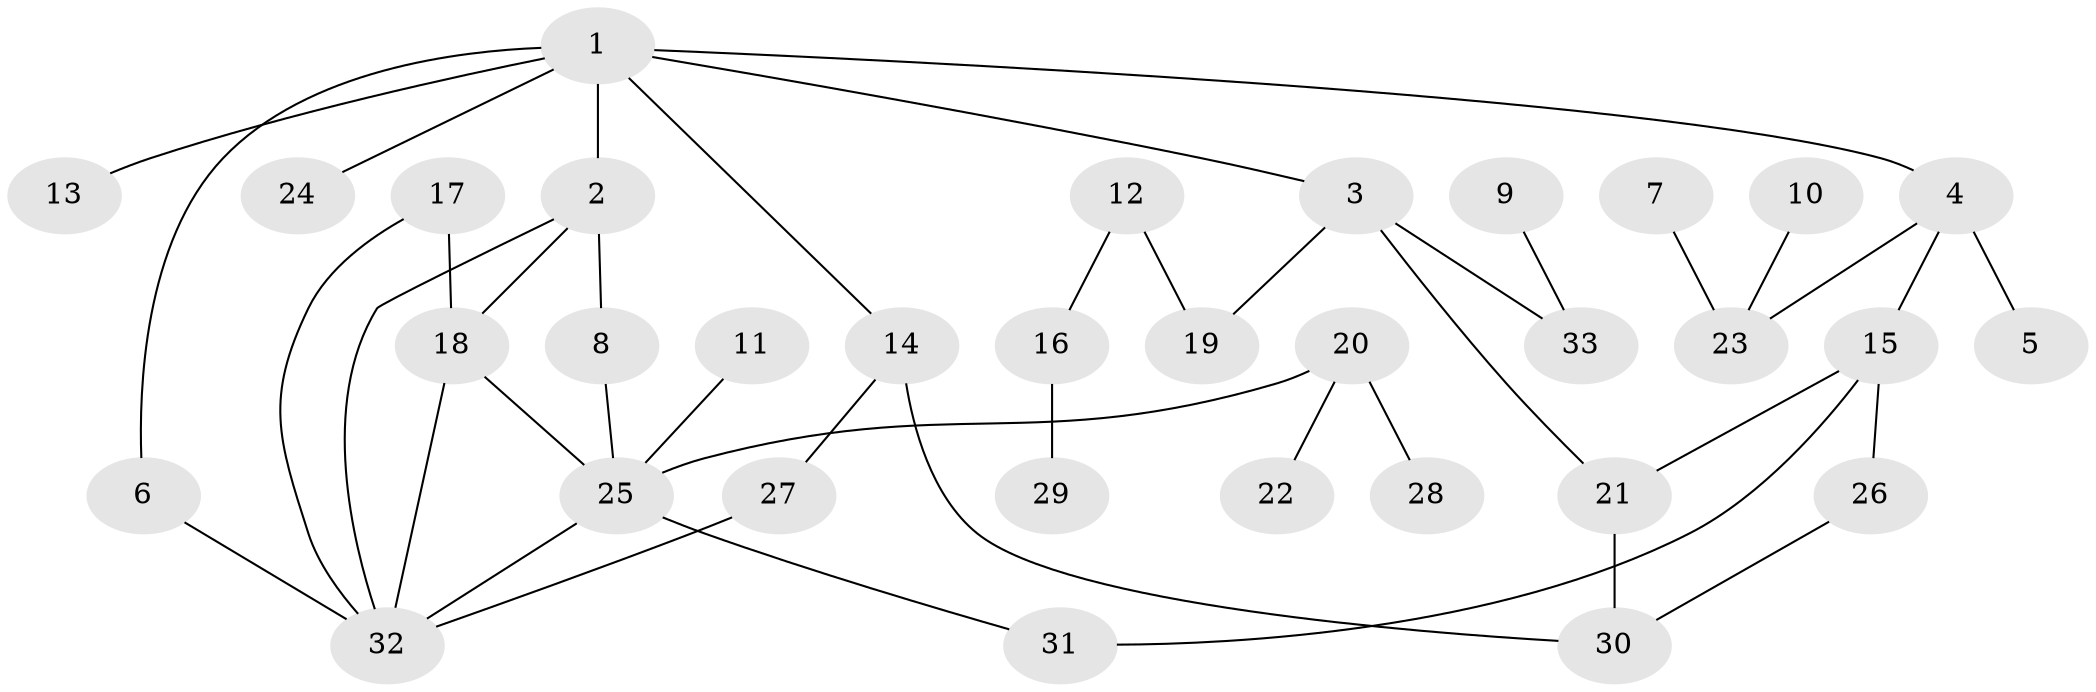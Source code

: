// original degree distribution, {6: 0.015384615384615385, 4: 0.09230769230769231, 3: 0.15384615384615385, 5: 0.046153846153846156, 2: 0.4, 1: 0.27692307692307694, 7: 0.015384615384615385}
// Generated by graph-tools (version 1.1) at 2025/49/03/09/25 03:49:20]
// undirected, 33 vertices, 42 edges
graph export_dot {
graph [start="1"]
  node [color=gray90,style=filled];
  1;
  2;
  3;
  4;
  5;
  6;
  7;
  8;
  9;
  10;
  11;
  12;
  13;
  14;
  15;
  16;
  17;
  18;
  19;
  20;
  21;
  22;
  23;
  24;
  25;
  26;
  27;
  28;
  29;
  30;
  31;
  32;
  33;
  1 -- 2 [weight=1.0];
  1 -- 3 [weight=1.0];
  1 -- 4 [weight=1.0];
  1 -- 6 [weight=1.0];
  1 -- 13 [weight=1.0];
  1 -- 14 [weight=1.0];
  1 -- 24 [weight=1.0];
  2 -- 8 [weight=1.0];
  2 -- 18 [weight=1.0];
  2 -- 32 [weight=1.0];
  3 -- 19 [weight=1.0];
  3 -- 21 [weight=1.0];
  3 -- 33 [weight=2.0];
  4 -- 5 [weight=1.0];
  4 -- 15 [weight=1.0];
  4 -- 23 [weight=1.0];
  6 -- 32 [weight=1.0];
  7 -- 23 [weight=1.0];
  8 -- 25 [weight=1.0];
  9 -- 33 [weight=1.0];
  10 -- 23 [weight=1.0];
  11 -- 25 [weight=1.0];
  12 -- 16 [weight=1.0];
  12 -- 19 [weight=1.0];
  14 -- 27 [weight=1.0];
  14 -- 30 [weight=1.0];
  15 -- 21 [weight=1.0];
  15 -- 26 [weight=1.0];
  15 -- 31 [weight=1.0];
  16 -- 29 [weight=1.0];
  17 -- 18 [weight=1.0];
  17 -- 32 [weight=1.0];
  18 -- 25 [weight=1.0];
  18 -- 32 [weight=1.0];
  20 -- 22 [weight=1.0];
  20 -- 25 [weight=1.0];
  20 -- 28 [weight=1.0];
  21 -- 30 [weight=1.0];
  25 -- 31 [weight=1.0];
  25 -- 32 [weight=1.0];
  26 -- 30 [weight=1.0];
  27 -- 32 [weight=1.0];
}
